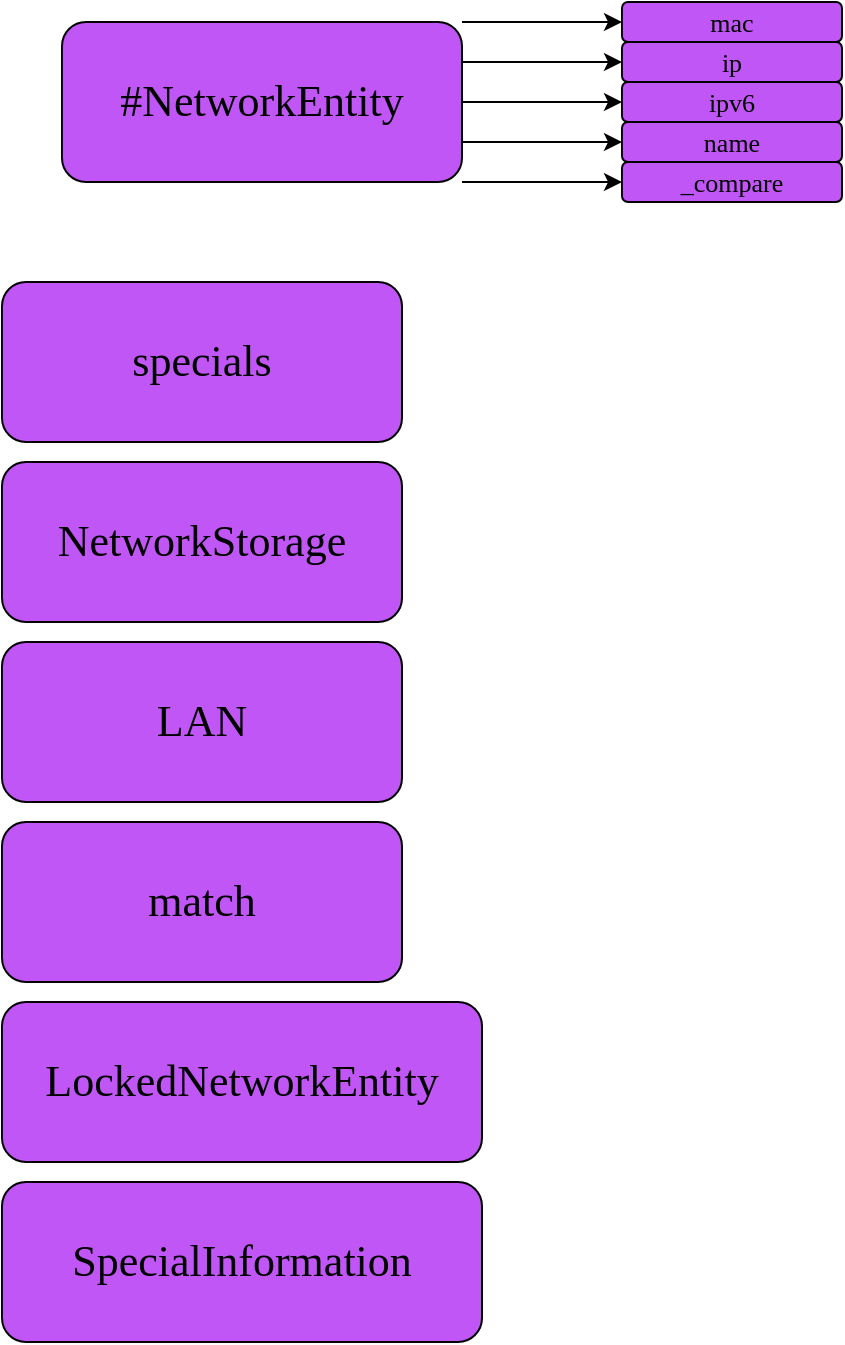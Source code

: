<mxfile>
    <diagram id="rQZUp-i70rbDF242hrWy" name="Page-1">
        <mxGraphModel dx="902" dy="688" grid="1" gridSize="10" guides="1" tooltips="1" connect="1" arrows="1" fold="1" page="1" pageScale="1" pageWidth="850" pageHeight="1100" math="0" shadow="0">
            <root>
                <mxCell id="0"/>
                <mxCell id="1" parent="0"/>
                <mxCell id="8" value="#NetworkEntity" style="rounded=1;whiteSpace=wrap;html=1;fontFamily=Consolas;fontSize=22;fillColor=#C056F5;" vertex="1" parent="1">
                    <mxGeometry x="40" y="80" width="200" height="80" as="geometry"/>
                </mxCell>
                <mxCell id="9" value="" style="endArrow=classic;html=1;fontSize=22;exitX=1;exitY=0;exitDx=0;exitDy=0;entryX=0;entryY=0.5;entryDx=0;entryDy=0;" edge="1" parent="1" source="8" target="14">
                    <mxGeometry width="50" height="50" relative="1" as="geometry">
                        <mxPoint x="320" y="130" as="sourcePoint"/>
                        <mxPoint x="320" y="80" as="targetPoint"/>
                    </mxGeometry>
                </mxCell>
                <mxCell id="10" value="" style="endArrow=classic;html=1;fontSize=22;exitX=1;exitY=0.25;exitDx=0;exitDy=0;entryX=0;entryY=0.5;entryDx=0;entryDy=0;" edge="1" parent="1" source="8" target="15">
                    <mxGeometry width="50" height="50" relative="1" as="geometry">
                        <mxPoint x="300" y="190" as="sourcePoint"/>
                        <mxPoint x="320" y="100" as="targetPoint"/>
                    </mxGeometry>
                </mxCell>
                <mxCell id="11" value="" style="endArrow=classic;html=1;fontSize=22;exitX=1;exitY=0.5;exitDx=0;exitDy=0;entryX=0;entryY=0.5;entryDx=0;entryDy=0;" edge="1" parent="1" source="8" target="16">
                    <mxGeometry width="50" height="50" relative="1" as="geometry">
                        <mxPoint x="250" y="90" as="sourcePoint"/>
                        <mxPoint x="320" y="120" as="targetPoint"/>
                    </mxGeometry>
                </mxCell>
                <mxCell id="12" value="" style="endArrow=classic;html=1;fontSize=22;exitX=1;exitY=0.75;exitDx=0;exitDy=0;entryX=0;entryY=0.5;entryDx=0;entryDy=0;" edge="1" parent="1" source="8" target="17">
                    <mxGeometry width="50" height="50" relative="1" as="geometry">
                        <mxPoint x="260" y="100" as="sourcePoint"/>
                        <mxPoint x="320" y="140" as="targetPoint"/>
                    </mxGeometry>
                </mxCell>
                <mxCell id="13" value="" style="endArrow=classic;html=1;fontSize=22;exitX=1;exitY=1;exitDx=0;exitDy=0;entryX=0;entryY=0.5;entryDx=0;entryDy=0;entryPerimeter=0;" edge="1" parent="1" source="8" target="18">
                    <mxGeometry width="50" height="50" relative="1" as="geometry">
                        <mxPoint x="270" y="110" as="sourcePoint"/>
                        <mxPoint x="320" y="160" as="targetPoint"/>
                    </mxGeometry>
                </mxCell>
                <mxCell id="14" value="mac" style="rounded=1;whiteSpace=wrap;html=1;fontFamily=Consolas;fontSize=13;fillColor=#C056F5;" vertex="1" parent="1">
                    <mxGeometry x="320" y="70" width="110" height="20" as="geometry"/>
                </mxCell>
                <mxCell id="15" value="ip" style="rounded=1;whiteSpace=wrap;html=1;fontFamily=Consolas;fontSize=13;fillColor=#C056F5;" vertex="1" parent="1">
                    <mxGeometry x="320" y="90" width="110" height="20" as="geometry"/>
                </mxCell>
                <mxCell id="16" value="ipv6" style="rounded=1;whiteSpace=wrap;html=1;fontFamily=Consolas;fontSize=13;fillColor=#C056F5;" vertex="1" parent="1">
                    <mxGeometry x="320" y="110" width="110" height="20" as="geometry"/>
                </mxCell>
                <mxCell id="17" value="name" style="rounded=1;whiteSpace=wrap;html=1;fontFamily=Consolas;fontSize=13;fillColor=#C056F5;" vertex="1" parent="1">
                    <mxGeometry x="320" y="130" width="110" height="20" as="geometry"/>
                </mxCell>
                <mxCell id="18" value="_compare" style="rounded=1;whiteSpace=wrap;html=1;fontFamily=Consolas;fontSize=13;fillColor=#C056F5;" vertex="1" parent="1">
                    <mxGeometry x="320" y="150" width="110" height="20" as="geometry"/>
                </mxCell>
                <mxCell id="19" value="specials" style="rounded=1;whiteSpace=wrap;html=1;fontFamily=Consolas;fontSize=22;fillColor=#C056F5;" vertex="1" parent="1">
                    <mxGeometry x="10" y="210" width="200" height="80" as="geometry"/>
                </mxCell>
                <mxCell id="20" value="NetworkStorage" style="rounded=1;whiteSpace=wrap;html=1;fontFamily=Consolas;fontSize=22;fillColor=#C056F5;" vertex="1" parent="1">
                    <mxGeometry x="10" y="300" width="200" height="80" as="geometry"/>
                </mxCell>
                <mxCell id="21" value="LAN" style="rounded=1;whiteSpace=wrap;html=1;fontFamily=Consolas;fontSize=22;fillColor=#C056F5;" vertex="1" parent="1">
                    <mxGeometry x="10" y="390" width="200" height="80" as="geometry"/>
                </mxCell>
                <mxCell id="22" value="match" style="rounded=1;whiteSpace=wrap;html=1;fontFamily=Consolas;fontSize=22;fillColor=#C056F5;" vertex="1" parent="1">
                    <mxGeometry x="10" y="480" width="200" height="80" as="geometry"/>
                </mxCell>
                <mxCell id="23" value="LockedNetworkEntity" style="rounded=1;whiteSpace=wrap;html=1;fontFamily=Consolas;fontSize=22;fillColor=#C056F5;" vertex="1" parent="1">
                    <mxGeometry x="10" y="570" width="240" height="80" as="geometry"/>
                </mxCell>
                <mxCell id="24" value="SpecialInformation" style="rounded=1;whiteSpace=wrap;html=1;fontFamily=Consolas;fontSize=22;fillColor=#C056F5;" vertex="1" parent="1">
                    <mxGeometry x="10" y="660" width="240" height="80" as="geometry"/>
                </mxCell>
            </root>
        </mxGraphModel>
    </diagram>
</mxfile>
